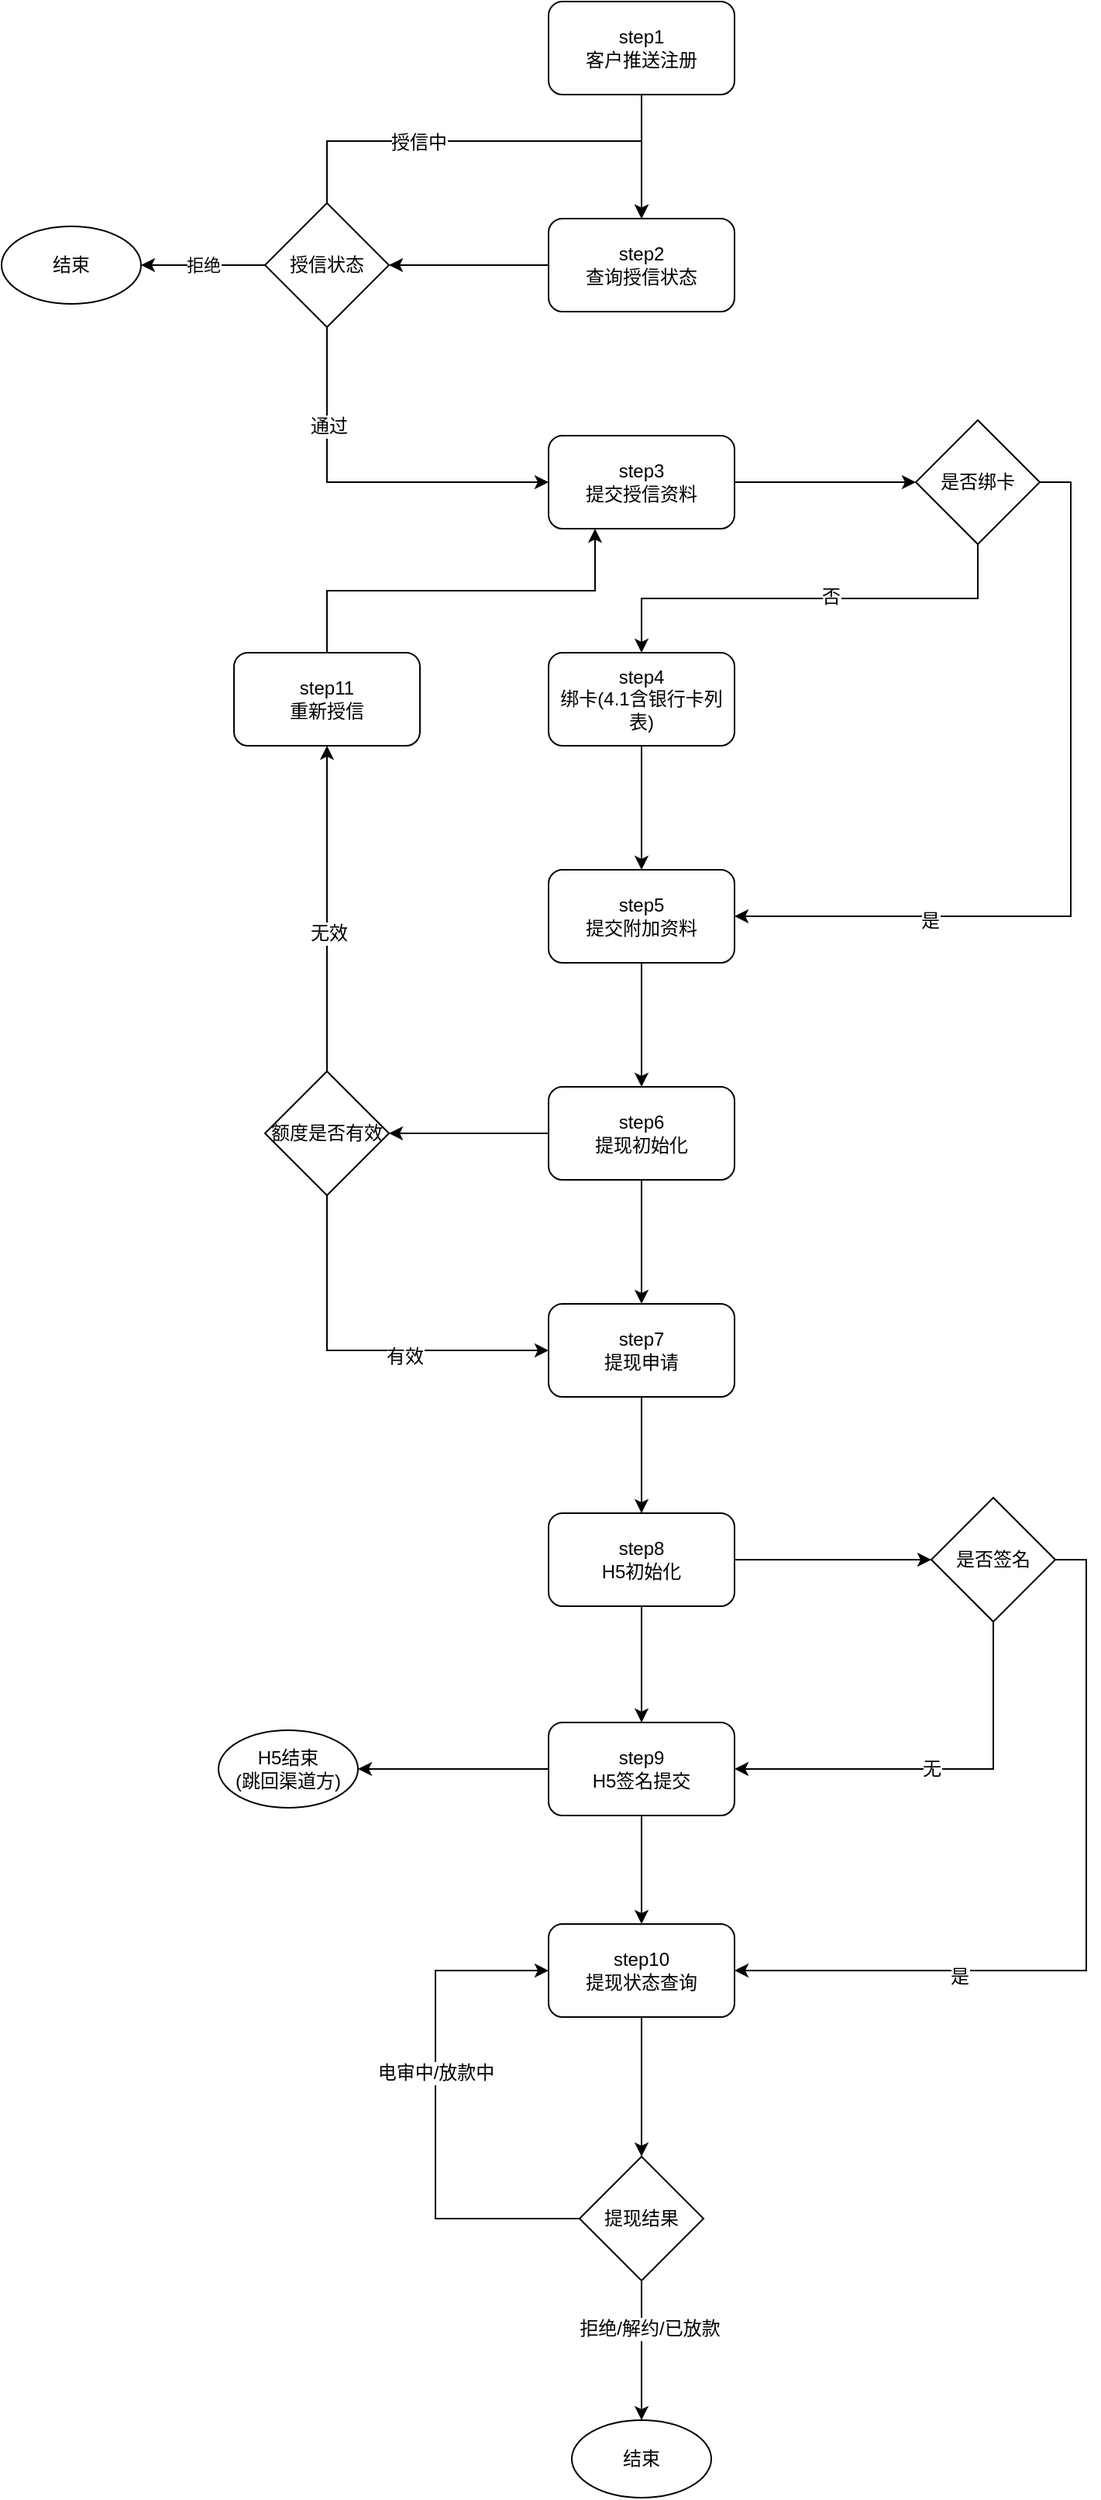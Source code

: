 <mxfile version="10.6.0" type="github"><diagram id="BsqC_bENG1z1QH_zpYcu" name="Page-1"><mxGraphModel dx="1394" dy="764" grid="1" gridSize="10" guides="1" tooltips="1" connect="1" arrows="1" fold="1" page="1" pageScale="1" pageWidth="827" pageHeight="1169" math="0" shadow="0"><root><mxCell id="0"/><mxCell id="1" parent="0"/><mxCell id="f5LC7rZzw-p1pPYd6mnu-9" value="" style="edgeStyle=orthogonalEdgeStyle;rounded=0;orthogonalLoop=1;jettySize=auto;html=1;" parent="1" source="f5LC7rZzw-p1pPYd6mnu-1" target="f5LC7rZzw-p1pPYd6mnu-8" edge="1"><mxGeometry relative="1" as="geometry"/></mxCell><mxCell id="f5LC7rZzw-p1pPYd6mnu-1" value="step1&lt;br&gt;&lt;span&gt;客户推送注册&lt;/span&gt;&lt;br&gt;" style="rounded=1;whiteSpace=wrap;html=1;" parent="1" vertex="1"><mxGeometry x="353" y="20" width="120" height="60" as="geometry"/></mxCell><mxCell id="f5LC7rZzw-p1pPYd6mnu-17" style="edgeStyle=orthogonalEdgeStyle;rounded=0;orthogonalLoop=1;jettySize=auto;html=1;exitX=0;exitY=0.5;exitDx=0;exitDy=0;" parent="1" source="f5LC7rZzw-p1pPYd6mnu-8" target="f5LC7rZzw-p1pPYd6mnu-16" edge="1"><mxGeometry relative="1" as="geometry"/></mxCell><mxCell id="f5LC7rZzw-p1pPYd6mnu-8" value="step2&lt;br&gt;&lt;span&gt;查询授信状态&lt;/span&gt;&lt;br&gt;" style="rounded=1;whiteSpace=wrap;html=1;" parent="1" vertex="1"><mxGeometry x="353" y="160" width="120" height="60" as="geometry"/></mxCell><mxCell id="f5LC7rZzw-p1pPYd6mnu-27" style="edgeStyle=orthogonalEdgeStyle;rounded=0;orthogonalLoop=1;jettySize=auto;html=1;exitX=1;exitY=0.5;exitDx=0;exitDy=0;entryX=0;entryY=0.5;entryDx=0;entryDy=0;" parent="1" source="f5LC7rZzw-p1pPYd6mnu-24" target="f5LC7rZzw-p1pPYd6mnu-26" edge="1"><mxGeometry relative="1" as="geometry"/></mxCell><mxCell id="f5LC7rZzw-p1pPYd6mnu-24" value="step3&lt;br&gt;提交授信资料&lt;br&gt;" style="rounded=1;whiteSpace=wrap;html=1;" parent="1" vertex="1"><mxGeometry x="353" y="300" width="120" height="60" as="geometry"/></mxCell><mxCell id="f5LC7rZzw-p1pPYd6mnu-15" value="" style="edgeStyle=orthogonalEdgeStyle;rounded=0;orthogonalLoop=1;jettySize=auto;html=1;" parent="1" source="f5LC7rZzw-p1pPYd6mnu-12" target="f5LC7rZzw-p1pPYd6mnu-14" edge="1"><mxGeometry relative="1" as="geometry"/></mxCell><mxCell id="f5LC7rZzw-p1pPYd6mnu-12" value="step4&lt;br&gt;绑卡(4.1含银行卡列表)&lt;br&gt;" style="rounded=1;whiteSpace=wrap;html=1;" parent="1" vertex="1"><mxGeometry x="353" y="440" width="120" height="60" as="geometry"/></mxCell><mxCell id="f5LC7rZzw-p1pPYd6mnu-47" style="edgeStyle=orthogonalEdgeStyle;rounded=0;orthogonalLoop=1;jettySize=auto;html=1;exitX=0.5;exitY=0;exitDx=0;exitDy=0;entryX=0.25;entryY=1;entryDx=0;entryDy=0;" parent="1" source="f5LC7rZzw-p1pPYd6mnu-44" edge="1" target="f5LC7rZzw-p1pPYd6mnu-24"><mxGeometry relative="1" as="geometry"><mxPoint x="380" y="370" as="targetPoint"/></mxGeometry></mxCell><mxCell id="f5LC7rZzw-p1pPYd6mnu-44" value="step11&lt;br&gt;重新授信&lt;br&gt;" style="rounded=1;whiteSpace=wrap;html=1;" parent="1" vertex="1"><mxGeometry x="150" y="440" width="120" height="60" as="geometry"/></mxCell><mxCell id="f5LC7rZzw-p1pPYd6mnu-33" value="" style="edgeStyle=orthogonalEdgeStyle;rounded=0;orthogonalLoop=1;jettySize=auto;html=1;" parent="1" source="f5LC7rZzw-p1pPYd6mnu-14" target="f5LC7rZzw-p1pPYd6mnu-32" edge="1"><mxGeometry relative="1" as="geometry"/></mxCell><mxCell id="f5LC7rZzw-p1pPYd6mnu-14" value="step5&lt;br&gt;提交附加资料&lt;br&gt;" style="rounded=1;whiteSpace=wrap;html=1;" parent="1" vertex="1"><mxGeometry x="353" y="580" width="120" height="60" as="geometry"/></mxCell><mxCell id="f5LC7rZzw-p1pPYd6mnu-35" value="" style="edgeStyle=orthogonalEdgeStyle;rounded=0;orthogonalLoop=1;jettySize=auto;html=1;" parent="1" source="f5LC7rZzw-p1pPYd6mnu-32" target="f5LC7rZzw-p1pPYd6mnu-34" edge="1"><mxGeometry relative="1" as="geometry"/></mxCell><mxCell id="f5LC7rZzw-p1pPYd6mnu-39" style="edgeStyle=orthogonalEdgeStyle;rounded=0;orthogonalLoop=1;jettySize=auto;html=1;exitX=0;exitY=0.5;exitDx=0;exitDy=0;entryX=1;entryY=0.5;entryDx=0;entryDy=0;" parent="1" source="f5LC7rZzw-p1pPYd6mnu-32" target="f5LC7rZzw-p1pPYd6mnu-36" edge="1"><mxGeometry relative="1" as="geometry"/></mxCell><mxCell id="f5LC7rZzw-p1pPYd6mnu-32" value="step6&lt;br&gt;提现初始化&lt;br&gt;" style="rounded=1;whiteSpace=wrap;html=1;" parent="1" vertex="1"><mxGeometry x="353" y="720" width="120" height="60" as="geometry"/></mxCell><mxCell id="f5LC7rZzw-p1pPYd6mnu-43" value="" style="edgeStyle=orthogonalEdgeStyle;rounded=0;orthogonalLoop=1;jettySize=auto;html=1;" parent="1" source="f5LC7rZzw-p1pPYd6mnu-34" target="f5LC7rZzw-p1pPYd6mnu-42" edge="1"><mxGeometry relative="1" as="geometry"/></mxCell><mxCell id="f5LC7rZzw-p1pPYd6mnu-58" value="" style="edgeStyle=orthogonalEdgeStyle;rounded=0;orthogonalLoop=1;jettySize=auto;html=1;" parent="1" source="f5LC7rZzw-p1pPYd6mnu-34" target="f5LC7rZzw-p1pPYd6mnu-57" edge="1"><mxGeometry relative="1" as="geometry"/></mxCell><mxCell id="f5LC7rZzw-p1pPYd6mnu-34" value="step7&lt;br&gt;提现申请&lt;br&gt;" style="rounded=1;whiteSpace=wrap;html=1;" parent="1" vertex="1"><mxGeometry x="353" y="860" width="120" height="60" as="geometry"/></mxCell><mxCell id="f5LC7rZzw-p1pPYd6mnu-64" style="edgeStyle=orthogonalEdgeStyle;rounded=0;orthogonalLoop=1;jettySize=auto;html=1;exitX=0.5;exitY=1;exitDx=0;exitDy=0;" parent="1" source="f5LC7rZzw-p1pPYd6mnu-57" target="f5LC7rZzw-p1pPYd6mnu-61" edge="1"><mxGeometry relative="1" as="geometry"/></mxCell><mxCell id="f5LC7rZzw-p1pPYd6mnu-57" value="step10&lt;br&gt;提现状态查询&lt;br&gt;" style="rounded=1;whiteSpace=wrap;html=1;" parent="1" vertex="1"><mxGeometry x="353" y="1260" width="120" height="60" as="geometry"/></mxCell><mxCell id="f5LC7rZzw-p1pPYd6mnu-50" value="" style="edgeStyle=orthogonalEdgeStyle;rounded=0;orthogonalLoop=1;jettySize=auto;html=1;" parent="1" source="f5LC7rZzw-p1pPYd6mnu-42" target="f5LC7rZzw-p1pPYd6mnu-49" edge="1"><mxGeometry relative="1" as="geometry"/></mxCell><mxCell id="f5LC7rZzw-p1pPYd6mnu-51" style="edgeStyle=orthogonalEdgeStyle;rounded=0;orthogonalLoop=1;jettySize=auto;html=1;exitX=1;exitY=0.5;exitDx=0;exitDy=0;entryX=0;entryY=0.5;entryDx=0;entryDy=0;" parent="1" source="f5LC7rZzw-p1pPYd6mnu-42" target="f5LC7rZzw-p1pPYd6mnu-48" edge="1"><mxGeometry relative="1" as="geometry"/></mxCell><mxCell id="f5LC7rZzw-p1pPYd6mnu-42" value="step8&lt;br&gt;H5初始化&lt;br&gt;" style="rounded=1;whiteSpace=wrap;html=1;" parent="1" vertex="1"><mxGeometry x="353" y="995" width="120" height="60" as="geometry"/></mxCell><mxCell id="CdREqOuBy1lbUWgYoEiX-2" style="edgeStyle=orthogonalEdgeStyle;rounded=0;orthogonalLoop=1;jettySize=auto;html=1;exitX=0;exitY=0.5;exitDx=0;exitDy=0;entryX=1;entryY=0.5;entryDx=0;entryDy=0;" edge="1" parent="1" source="f5LC7rZzw-p1pPYd6mnu-49" target="CdREqOuBy1lbUWgYoEiX-1"><mxGeometry relative="1" as="geometry"/></mxCell><mxCell id="f5LC7rZzw-p1pPYd6mnu-49" value="step9&lt;br&gt;H5签名提交&lt;br&gt;" style="rounded=1;whiteSpace=wrap;html=1;" parent="1" vertex="1"><mxGeometry x="353" y="1130" width="120" height="60" as="geometry"/></mxCell><mxCell id="f5LC7rZzw-p1pPYd6mnu-18" style="edgeStyle=orthogonalEdgeStyle;rounded=0;orthogonalLoop=1;jettySize=auto;html=1;exitX=0.5;exitY=1;exitDx=0;exitDy=0;entryX=0;entryY=0.5;entryDx=0;entryDy=0;" parent="1" source="f5LC7rZzw-p1pPYd6mnu-16" edge="1"><mxGeometry relative="1" as="geometry"><mxPoint x="353" y="330" as="targetPoint"/><Array as="points"><mxPoint x="210" y="330"/></Array></mxGeometry></mxCell><mxCell id="f5LC7rZzw-p1pPYd6mnu-19" value="通过" style="text;html=1;resizable=0;points=[];align=center;verticalAlign=middle;labelBackgroundColor=#ffffff;" parent="f5LC7rZzw-p1pPYd6mnu-18" vertex="1" connectable="0"><mxGeometry x="-0.473" y="1" relative="1" as="geometry"><mxPoint as="offset"/></mxGeometry></mxCell><mxCell id="f5LC7rZzw-p1pPYd6mnu-20" style="edgeStyle=orthogonalEdgeStyle;rounded=0;orthogonalLoop=1;jettySize=auto;html=1;exitX=0.5;exitY=0;exitDx=0;exitDy=0;entryX=0.5;entryY=0;entryDx=0;entryDy=0;" parent="1" source="f5LC7rZzw-p1pPYd6mnu-16" target="f5LC7rZzw-p1pPYd6mnu-8" edge="1"><mxGeometry relative="1" as="geometry"><Array as="points"><mxPoint x="210" y="110"/><mxPoint x="413" y="110"/></Array></mxGeometry></mxCell><mxCell id="f5LC7rZzw-p1pPYd6mnu-21" value="授信中" style="text;html=1;resizable=0;points=[];align=center;verticalAlign=middle;labelBackgroundColor=#ffffff;" parent="f5LC7rZzw-p1pPYd6mnu-20" vertex="1" connectable="0"><mxGeometry x="-0.327" y="-1" relative="1" as="geometry"><mxPoint as="offset"/></mxGeometry></mxCell><mxCell id="f5LC7rZzw-p1pPYd6mnu-23" value="拒绝" style="edgeStyle=orthogonalEdgeStyle;rounded=0;orthogonalLoop=1;jettySize=auto;html=1;exitX=0;exitY=0.5;exitDx=0;exitDy=0;entryX=1;entryY=0.5;entryDx=0;entryDy=0;" parent="1" source="f5LC7rZzw-p1pPYd6mnu-16" target="f5LC7rZzw-p1pPYd6mnu-22" edge="1"><mxGeometry relative="1" as="geometry"><Array as="points"><mxPoint x="140" y="190"/><mxPoint x="140" y="190"/></Array></mxGeometry></mxCell><mxCell id="f5LC7rZzw-p1pPYd6mnu-16" value="授信状态" style="rhombus;whiteSpace=wrap;html=1;" parent="1" vertex="1"><mxGeometry x="170" y="150" width="80" height="80" as="geometry"/></mxCell><mxCell id="f5LC7rZzw-p1pPYd6mnu-22" value="结束" style="ellipse;whiteSpace=wrap;html=1;" parent="1" vertex="1"><mxGeometry y="165" width="90" height="50" as="geometry"/></mxCell><mxCell id="f5LC7rZzw-p1pPYd6mnu-28" style="edgeStyle=orthogonalEdgeStyle;rounded=0;orthogonalLoop=1;jettySize=auto;html=1;exitX=0.5;exitY=1;exitDx=0;exitDy=0;entryX=0.5;entryY=0;entryDx=0;entryDy=0;" parent="1" source="f5LC7rZzw-p1pPYd6mnu-26" target="f5LC7rZzw-p1pPYd6mnu-12" edge="1"><mxGeometry relative="1" as="geometry"/></mxCell><mxCell id="f5LC7rZzw-p1pPYd6mnu-29" value="否" style="text;html=1;resizable=0;points=[];align=center;verticalAlign=middle;labelBackgroundColor=#ffffff;" parent="f5LC7rZzw-p1pPYd6mnu-28" vertex="1" connectable="0"><mxGeometry x="-0.094" y="-1" relative="1" as="geometry"><mxPoint as="offset"/></mxGeometry></mxCell><mxCell id="f5LC7rZzw-p1pPYd6mnu-30" style="edgeStyle=orthogonalEdgeStyle;rounded=0;orthogonalLoop=1;jettySize=auto;html=1;exitX=1;exitY=0.5;exitDx=0;exitDy=0;entryX=1;entryY=0.5;entryDx=0;entryDy=0;" parent="1" source="f5LC7rZzw-p1pPYd6mnu-26" target="f5LC7rZzw-p1pPYd6mnu-14" edge="1"><mxGeometry relative="1" as="geometry"/></mxCell><mxCell id="f5LC7rZzw-p1pPYd6mnu-31" value="是" style="text;html=1;resizable=0;points=[];align=center;verticalAlign=middle;labelBackgroundColor=#ffffff;" parent="f5LC7rZzw-p1pPYd6mnu-30" vertex="1" connectable="0"><mxGeometry x="0.513" y="3" relative="1" as="geometry"><mxPoint as="offset"/></mxGeometry></mxCell><mxCell id="f5LC7rZzw-p1pPYd6mnu-26" value="是否绑卡" style="rhombus;whiteSpace=wrap;html=1;" parent="1" vertex="1"><mxGeometry x="590" y="290" width="80" height="80" as="geometry"/></mxCell><mxCell id="f5LC7rZzw-p1pPYd6mnu-40" style="edgeStyle=orthogonalEdgeStyle;rounded=0;orthogonalLoop=1;jettySize=auto;html=1;exitX=0.5;exitY=1;exitDx=0;exitDy=0;entryX=0;entryY=0.5;entryDx=0;entryDy=0;" parent="1" source="f5LC7rZzw-p1pPYd6mnu-36" target="f5LC7rZzw-p1pPYd6mnu-34" edge="1"><mxGeometry relative="1" as="geometry"/></mxCell><mxCell id="f5LC7rZzw-p1pPYd6mnu-41" value="有效" style="text;html=1;resizable=0;points=[];align=center;verticalAlign=middle;labelBackgroundColor=#ffffff;" parent="f5LC7rZzw-p1pPYd6mnu-40" vertex="1" connectable="0"><mxGeometry x="-0.177" y="50" relative="1" as="geometry"><mxPoint x="50" y="54" as="offset"/></mxGeometry></mxCell><mxCell id="f5LC7rZzw-p1pPYd6mnu-46" style="edgeStyle=orthogonalEdgeStyle;rounded=0;orthogonalLoop=1;jettySize=auto;html=1;exitX=0.5;exitY=0;exitDx=0;exitDy=0;entryX=0.5;entryY=1;entryDx=0;entryDy=0;" parent="1" source="f5LC7rZzw-p1pPYd6mnu-36" target="f5LC7rZzw-p1pPYd6mnu-44" edge="1"><mxGeometry relative="1" as="geometry"/></mxCell><mxCell id="CdREqOuBy1lbUWgYoEiX-3" value="无效" style="text;html=1;resizable=0;points=[];align=center;verticalAlign=middle;labelBackgroundColor=#ffffff;" vertex="1" connectable="0" parent="f5LC7rZzw-p1pPYd6mnu-46"><mxGeometry x="-0.152" y="-1" relative="1" as="geometry"><mxPoint as="offset"/></mxGeometry></mxCell><mxCell id="f5LC7rZzw-p1pPYd6mnu-36" value="额度是否有效" style="rhombus;whiteSpace=wrap;html=1;" parent="1" vertex="1"><mxGeometry x="170" y="710" width="80" height="80" as="geometry"/></mxCell><mxCell id="f5LC7rZzw-p1pPYd6mnu-52" style="edgeStyle=orthogonalEdgeStyle;rounded=0;orthogonalLoop=1;jettySize=auto;html=1;exitX=0.5;exitY=1;exitDx=0;exitDy=0;entryX=1;entryY=0.5;entryDx=0;entryDy=0;" parent="1" source="f5LC7rZzw-p1pPYd6mnu-48" target="f5LC7rZzw-p1pPYd6mnu-49" edge="1"><mxGeometry relative="1" as="geometry"/></mxCell><mxCell id="f5LC7rZzw-p1pPYd6mnu-55" value="无" style="text;html=1;resizable=0;points=[];align=center;verticalAlign=middle;labelBackgroundColor=#ffffff;" parent="f5LC7rZzw-p1pPYd6mnu-52" vertex="1" connectable="0"><mxGeometry x="0.031" relative="1" as="geometry"><mxPoint as="offset"/></mxGeometry></mxCell><mxCell id="f5LC7rZzw-p1pPYd6mnu-59" style="edgeStyle=orthogonalEdgeStyle;rounded=0;orthogonalLoop=1;jettySize=auto;html=1;exitX=1;exitY=0.5;exitDx=0;exitDy=0;entryX=1;entryY=0.5;entryDx=0;entryDy=0;" parent="1" source="f5LC7rZzw-p1pPYd6mnu-48" target="f5LC7rZzw-p1pPYd6mnu-57" edge="1"><mxGeometry relative="1" as="geometry"><Array as="points"><mxPoint x="700" y="1025"/><mxPoint x="700" y="1290"/></Array></mxGeometry></mxCell><mxCell id="f5LC7rZzw-p1pPYd6mnu-60" value="是" style="text;html=1;resizable=0;points=[];align=center;verticalAlign=middle;labelBackgroundColor=#ffffff;" parent="f5LC7rZzw-p1pPYd6mnu-59" vertex="1" connectable="0"><mxGeometry x="0.434" y="4" relative="1" as="geometry"><mxPoint as="offset"/></mxGeometry></mxCell><mxCell id="f5LC7rZzw-p1pPYd6mnu-48" value="是否签名" style="rhombus;whiteSpace=wrap;html=1;" parent="1" vertex="1"><mxGeometry x="600" y="985" width="80" height="80" as="geometry"/></mxCell><mxCell id="f5LC7rZzw-p1pPYd6mnu-53" value="结束" style="ellipse;whiteSpace=wrap;html=1;" parent="1" vertex="1"><mxGeometry x="368" y="1580" width="90" height="50" as="geometry"/></mxCell><mxCell id="f5LC7rZzw-p1pPYd6mnu-62" style="edgeStyle=orthogonalEdgeStyle;rounded=0;orthogonalLoop=1;jettySize=auto;html=1;exitX=0.5;exitY=1;exitDx=0;exitDy=0;entryX=0.5;entryY=0;entryDx=0;entryDy=0;" parent="1" source="f5LC7rZzw-p1pPYd6mnu-61" target="f5LC7rZzw-p1pPYd6mnu-53" edge="1"><mxGeometry relative="1" as="geometry"/></mxCell><mxCell id="f5LC7rZzw-p1pPYd6mnu-65" value="拒绝/解约/已放款" style="text;html=1;resizable=0;points=[];align=center;verticalAlign=middle;labelBackgroundColor=#ffffff;" parent="f5LC7rZzw-p1pPYd6mnu-62" vertex="1" connectable="0"><mxGeometry x="-0.308" y="5" relative="1" as="geometry"><mxPoint as="offset"/></mxGeometry></mxCell><mxCell id="f5LC7rZzw-p1pPYd6mnu-63" style="edgeStyle=orthogonalEdgeStyle;rounded=0;orthogonalLoop=1;jettySize=auto;html=1;exitX=0;exitY=0.5;exitDx=0;exitDy=0;entryX=0;entryY=0.5;entryDx=0;entryDy=0;" parent="1" source="f5LC7rZzw-p1pPYd6mnu-61" target="f5LC7rZzw-p1pPYd6mnu-57" edge="1"><mxGeometry relative="1" as="geometry"><Array as="points"><mxPoint x="280" y="1450"/><mxPoint x="280" y="1290"/></Array></mxGeometry></mxCell><mxCell id="f5LC7rZzw-p1pPYd6mnu-66" value="电审中/放款中" style="text;html=1;resizable=0;points=[];align=center;verticalAlign=middle;labelBackgroundColor=#ffffff;" parent="f5LC7rZzw-p1pPYd6mnu-63" vertex="1" connectable="0"><mxGeometry x="0.147" relative="1" as="geometry"><mxPoint as="offset"/></mxGeometry></mxCell><mxCell id="f5LC7rZzw-p1pPYd6mnu-61" value="提现结果" style="rhombus;whiteSpace=wrap;html=1;" parent="1" vertex="1"><mxGeometry x="373" y="1410" width="80" height="80" as="geometry"/></mxCell><mxCell id="CdREqOuBy1lbUWgYoEiX-1" value="H5结束&lt;br&gt;(跳回渠道方)&lt;br&gt;" style="ellipse;whiteSpace=wrap;html=1;" vertex="1" parent="1"><mxGeometry x="140" y="1135" width="90" height="50" as="geometry"/></mxCell></root></mxGraphModel></diagram></mxfile>
